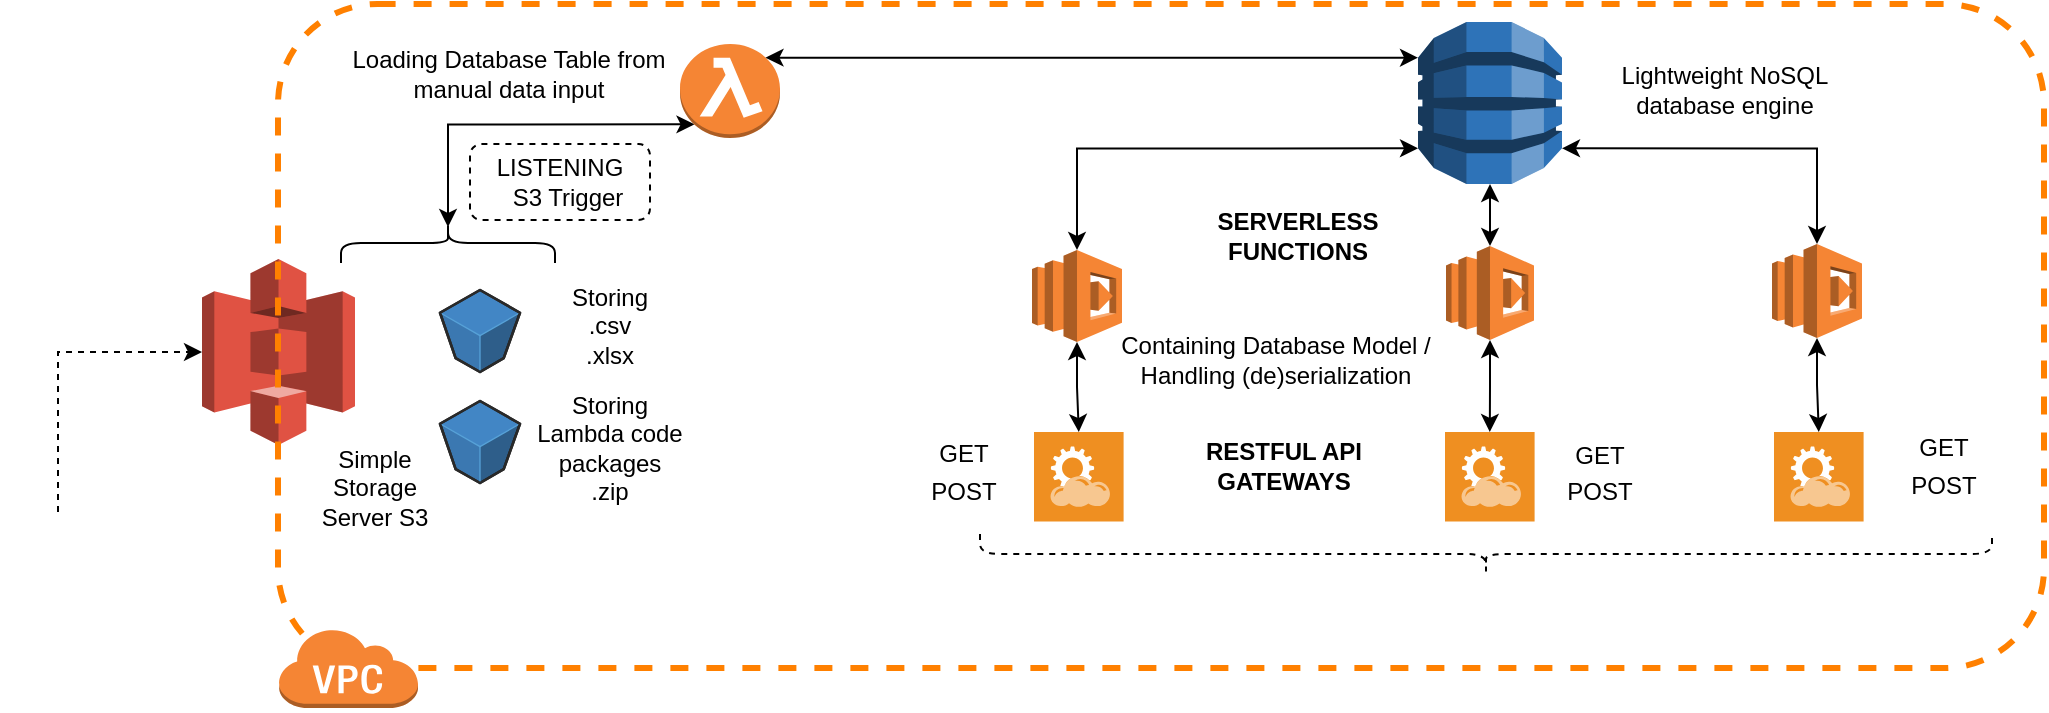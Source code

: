 <mxfile version="10.6.3" type="github"><diagram id="og_3NqgdnVunK4jBys6A" name="Page-1"><mxGraphModel dx="1025" dy="802" grid="1" gridSize="10" guides="1" tooltips="1" connect="1" arrows="1" fold="1" page="1" pageScale="1" pageWidth="827" pageHeight="1169" math="0" shadow="0"><root><mxCell id="0"/><mxCell id="1" parent="0"/><mxCell id="AIl8kiD1qdysonD3Qv9B-1" value="" style="outlineConnect=0;dashed=0;verticalLabelPosition=bottom;verticalAlign=top;align=center;html=1;shape=mxgraph.aws3.s3;fillColor=#E05243;gradientColor=none;strokeColor=#FF8000;strokeWidth=3;" vertex="1" parent="1"><mxGeometry x="201" y="155.5" width="76.5" height="93" as="geometry"/></mxCell><mxCell id="AIl8kiD1qdysonD3Qv9B-2" value="" style="verticalLabelPosition=bottom;html=1;verticalAlign=top;strokeWidth=1;align=center;outlineConnect=0;dashed=0;outlineConnect=0;shape=mxgraph.aws3d.s3Bucket;fillColor=#4286c5;strokeColor=#57A2D8;aspect=fixed;" vertex="1" parent="1"><mxGeometry x="320" y="171" width="40" height="41" as="geometry"/></mxCell><mxCell id="AIl8kiD1qdysonD3Qv9B-3" style="edgeStyle=orthogonalEdgeStyle;rounded=0;html=1;exitX=0.145;exitY=0.855;exitDx=0;exitDy=0;exitPerimeter=0;entryX=0.1;entryY=0.5;entryDx=0;entryDy=0;entryPerimeter=0;startArrow=classic;startFill=1;jettySize=auto;orthogonalLoop=1;" edge="1" parent="1" source="AIl8kiD1qdysonD3Qv9B-4" target="AIl8kiD1qdysonD3Qv9B-31"><mxGeometry relative="1" as="geometry"/></mxCell><mxCell id="AIl8kiD1qdysonD3Qv9B-4" value="" style="outlineConnect=0;dashed=0;verticalLabelPosition=bottom;verticalAlign=top;align=center;html=1;shape=mxgraph.aws3.lambda_function;fillColor=#F58534;gradientColor=none;strokeColor=#FF8000;strokeWidth=3;" vertex="1" parent="1"><mxGeometry x="440" y="48" width="50" height="47" as="geometry"/></mxCell><mxCell id="AIl8kiD1qdysonD3Qv9B-5" value="" style="shadow=0;dashed=0;html=1;strokeColor=none;fillColor=#EF8F21;labelPosition=center;verticalLabelPosition=bottom;verticalAlign=top;align=center;outlineConnect=0;shape=mxgraph.veeam.2d.restful_apis;" vertex="1" parent="1"><mxGeometry x="617" y="242" width="44.8" height="44.8" as="geometry"/></mxCell><mxCell id="AIl8kiD1qdysonD3Qv9B-6" value="" style="shadow=0;dashed=0;html=1;strokeColor=none;fillColor=#EF8F21;labelPosition=center;verticalLabelPosition=bottom;verticalAlign=top;align=center;outlineConnect=0;shape=mxgraph.veeam.2d.restful_apis;" vertex="1" parent="1"><mxGeometry x="822.5" y="242" width="44.8" height="44.8" as="geometry"/></mxCell><mxCell id="AIl8kiD1qdysonD3Qv9B-7" value="" style="shadow=0;dashed=0;html=1;strokeColor=none;fillColor=#EF8F21;labelPosition=center;verticalLabelPosition=bottom;verticalAlign=top;align=center;outlineConnect=0;shape=mxgraph.veeam.2d.restful_apis;" vertex="1" parent="1"><mxGeometry x="987" y="242" width="44.8" height="44.8" as="geometry"/></mxCell><mxCell id="AIl8kiD1qdysonD3Qv9B-8" style="edgeStyle=orthogonalEdgeStyle;rounded=0;html=1;exitX=0;exitY=0.22;exitDx=0;exitDy=0;exitPerimeter=0;entryX=0.855;entryY=0.145;entryDx=0;entryDy=0;entryPerimeter=0;startArrow=classic;startFill=1;jettySize=auto;orthogonalLoop=1;" edge="1" parent="1" source="AIl8kiD1qdysonD3Qv9B-9" target="AIl8kiD1qdysonD3Qv9B-4"><mxGeometry relative="1" as="geometry"/></mxCell><mxCell id="AIl8kiD1qdysonD3Qv9B-9" value="" style="outlineConnect=0;dashed=0;verticalLabelPosition=bottom;verticalAlign=top;align=center;html=1;shape=mxgraph.aws3.dynamo_db;fillColor=#2E73B8;gradientColor=none;strokeColor=#FF8000;strokeWidth=3;" vertex="1" parent="1"><mxGeometry x="809" y="37" width="72" height="81" as="geometry"/></mxCell><mxCell id="AIl8kiD1qdysonD3Qv9B-10" style="edgeStyle=orthogonalEdgeStyle;rounded=0;html=1;exitX=0.5;exitY=0;exitDx=0;exitDy=0;exitPerimeter=0;entryX=0;entryY=0.78;entryDx=0;entryDy=0;entryPerimeter=0;startArrow=classic;startFill=1;jettySize=auto;orthogonalLoop=1;" edge="1" parent="1" source="AIl8kiD1qdysonD3Qv9B-12" target="AIl8kiD1qdysonD3Qv9B-9"><mxGeometry relative="1" as="geometry"/></mxCell><mxCell id="AIl8kiD1qdysonD3Qv9B-11" style="edgeStyle=orthogonalEdgeStyle;rounded=0;html=1;exitX=0.5;exitY=1;exitDx=0;exitDy=0;exitPerimeter=0;startArrow=classic;startFill=1;jettySize=auto;orthogonalLoop=1;" edge="1" parent="1" source="AIl8kiD1qdysonD3Qv9B-12" target="AIl8kiD1qdysonD3Qv9B-5"><mxGeometry relative="1" as="geometry"/></mxCell><mxCell id="AIl8kiD1qdysonD3Qv9B-12" value="" style="outlineConnect=0;dashed=0;verticalLabelPosition=bottom;verticalAlign=top;align=center;html=1;shape=mxgraph.aws3.lambda;fillColor=#F58534;gradientColor=none;strokeColor=#FF8000;strokeWidth=3;" vertex="1" parent="1"><mxGeometry x="616" y="151" width="45" height="46" as="geometry"/></mxCell><mxCell id="AIl8kiD1qdysonD3Qv9B-13" style="edgeStyle=orthogonalEdgeStyle;rounded=0;html=1;exitX=0.5;exitY=0;exitDx=0;exitDy=0;exitPerimeter=0;entryX=0.5;entryY=1;entryDx=0;entryDy=0;entryPerimeter=0;startArrow=classic;startFill=1;jettySize=auto;orthogonalLoop=1;" edge="1" parent="1" source="AIl8kiD1qdysonD3Qv9B-15" target="AIl8kiD1qdysonD3Qv9B-9"><mxGeometry relative="1" as="geometry"/></mxCell><mxCell id="AIl8kiD1qdysonD3Qv9B-14" style="edgeStyle=orthogonalEdgeStyle;rounded=0;html=1;exitX=0.5;exitY=1;exitDx=0;exitDy=0;exitPerimeter=0;startArrow=classic;startFill=1;jettySize=auto;orthogonalLoop=1;" edge="1" parent="1" source="AIl8kiD1qdysonD3Qv9B-15" target="AIl8kiD1qdysonD3Qv9B-6"><mxGeometry relative="1" as="geometry"/></mxCell><mxCell id="AIl8kiD1qdysonD3Qv9B-15" value="" style="outlineConnect=0;dashed=0;verticalLabelPosition=bottom;verticalAlign=top;align=center;html=1;shape=mxgraph.aws3.lambda;fillColor=#F58534;gradientColor=none;strokeColor=#FF8000;strokeWidth=3;" vertex="1" parent="1"><mxGeometry x="823" y="149" width="44" height="47" as="geometry"/></mxCell><mxCell id="AIl8kiD1qdysonD3Qv9B-16" style="edgeStyle=orthogonalEdgeStyle;rounded=0;html=1;exitX=0.5;exitY=0;exitDx=0;exitDy=0;exitPerimeter=0;entryX=1;entryY=0.78;entryDx=0;entryDy=0;entryPerimeter=0;startArrow=classic;startFill=1;jettySize=auto;orthogonalLoop=1;" edge="1" parent="1" source="AIl8kiD1qdysonD3Qv9B-18" target="AIl8kiD1qdysonD3Qv9B-9"><mxGeometry relative="1" as="geometry"/></mxCell><mxCell id="AIl8kiD1qdysonD3Qv9B-17" style="edgeStyle=orthogonalEdgeStyle;rounded=0;html=1;exitX=0.5;exitY=1;exitDx=0;exitDy=0;exitPerimeter=0;startArrow=classic;startFill=1;jettySize=auto;orthogonalLoop=1;" edge="1" parent="1" source="AIl8kiD1qdysonD3Qv9B-18" target="AIl8kiD1qdysonD3Qv9B-7"><mxGeometry relative="1" as="geometry"/></mxCell><mxCell id="AIl8kiD1qdysonD3Qv9B-18" value="" style="outlineConnect=0;dashed=0;verticalLabelPosition=bottom;verticalAlign=top;align=center;html=1;shape=mxgraph.aws3.lambda;fillColor=#F58534;gradientColor=none;strokeColor=#FF8000;strokeWidth=3;" vertex="1" parent="1"><mxGeometry x="986" y="148" width="45" height="47" as="geometry"/></mxCell><mxCell id="AIl8kiD1qdysonD3Qv9B-19" value="" style="verticalLabelPosition=bottom;html=1;verticalAlign=top;strokeWidth=1;align=center;outlineConnect=0;dashed=0;outlineConnect=0;shape=mxgraph.aws3d.s3Bucket;fillColor=#4286c5;strokeColor=#57A2D8;aspect=fixed;" vertex="1" parent="1"><mxGeometry x="320" y="226.5" width="40" height="41" as="geometry"/></mxCell><mxCell id="AIl8kiD1qdysonD3Qv9B-20" value="" style="shape=curlyBracket;whiteSpace=wrap;html=1;rounded=1;dashed=1;strokeColor=#000000;strokeWidth=1;fillColor=none;rotation=-90;" vertex="1" parent="1"><mxGeometry x="833" y="50" width="20" height="506" as="geometry"/></mxCell><mxCell id="AIl8kiD1qdysonD3Qv9B-21" value="GET" style="text;html=1;strokeColor=none;fillColor=none;align=center;verticalAlign=middle;whiteSpace=wrap;rounded=0;dashed=1;" vertex="1" parent="1"><mxGeometry x="562" y="243" width="40" height="20" as="geometry"/></mxCell><mxCell id="AIl8kiD1qdysonD3Qv9B-22" value="POST" style="text;html=1;strokeColor=none;fillColor=none;align=center;verticalAlign=middle;whiteSpace=wrap;rounded=0;dashed=1;" vertex="1" parent="1"><mxGeometry x="551" y="261.5" width="62" height="20" as="geometry"/></mxCell><mxCell id="AIl8kiD1qdysonD3Qv9B-23" value="GET" style="text;html=1;strokeColor=none;fillColor=none;align=center;verticalAlign=middle;whiteSpace=wrap;rounded=0;dashed=1;" vertex="1" parent="1"><mxGeometry x="880" y="243.5" width="40" height="20" as="geometry"/></mxCell><mxCell id="AIl8kiD1qdysonD3Qv9B-24" value="POST" style="text;html=1;strokeColor=none;fillColor=none;align=center;verticalAlign=middle;whiteSpace=wrap;rounded=0;dashed=1;" vertex="1" parent="1"><mxGeometry x="869" y="262" width="62" height="20" as="geometry"/></mxCell><mxCell id="AIl8kiD1qdysonD3Qv9B-25" value="GET" style="text;html=1;strokeColor=none;fillColor=none;align=center;verticalAlign=middle;whiteSpace=wrap;rounded=0;dashed=1;" vertex="1" parent="1"><mxGeometry x="1052" y="240" width="40" height="20" as="geometry"/></mxCell><mxCell id="AIl8kiD1qdysonD3Qv9B-26" value="POST" style="text;html=1;strokeColor=none;fillColor=none;align=center;verticalAlign=middle;whiteSpace=wrap;rounded=0;dashed=1;" vertex="1" parent="1"><mxGeometry x="1041" y="258.5" width="62" height="20" as="geometry"/></mxCell><mxCell id="AIl8kiD1qdysonD3Qv9B-27" value="&lt;b&gt;SERVERLESS FUNCTIONS&lt;/b&gt;" style="text;html=1;strokeColor=none;fillColor=none;align=center;verticalAlign=middle;whiteSpace=wrap;rounded=0;" vertex="1" parent="1"><mxGeometry x="696" y="113.5" width="106" height="61" as="geometry"/></mxCell><mxCell id="AIl8kiD1qdysonD3Qv9B-28" value="Containing Database Model / Handling (de)serialization" style="text;html=1;strokeColor=none;fillColor=none;align=center;verticalAlign=middle;whiteSpace=wrap;rounded=0;" vertex="1" parent="1"><mxGeometry x="655" y="174" width="166" height="64" as="geometry"/></mxCell><mxCell id="AIl8kiD1qdysonD3Qv9B-29" value="Loading Database Table from manual data input" style="text;html=1;strokeColor=none;fillColor=none;align=center;verticalAlign=middle;whiteSpace=wrap;rounded=0;dashed=1;" vertex="1" parent="1"><mxGeometry x="267.5" y="44.5" width="173" height="37" as="geometry"/></mxCell><mxCell id="AIl8kiD1qdysonD3Qv9B-30" value="&lt;div align=&quot;right&quot;&gt;LISTENING&lt;br&gt;S3 Trigger&lt;/div&gt;" style="rounded=1;whiteSpace=wrap;html=1;dashed=1;strokeColor=#000000;strokeWidth=1;fillColor=none;align=center;" vertex="1" parent="1"><mxGeometry x="335" y="98" width="90" height="38" as="geometry"/></mxCell><mxCell id="AIl8kiD1qdysonD3Qv9B-31" value="" style="shape=curlyBracket;whiteSpace=wrap;html=1;rounded=1;strokeColor=#000000;strokeWidth=1;fillColor=none;align=left;rotation=90;" vertex="1" parent="1"><mxGeometry x="314" y="94" width="20" height="107" as="geometry"/></mxCell><mxCell id="AIl8kiD1qdysonD3Qv9B-32" value="Storing&lt;br&gt;.csv&lt;br&gt;.xlsx" style="text;html=1;strokeColor=none;fillColor=none;align=center;verticalAlign=middle;whiteSpace=wrap;rounded=0;" vertex="1" parent="1"><mxGeometry x="380" y="166" width="50" height="46" as="geometry"/></mxCell><mxCell id="AIl8kiD1qdysonD3Qv9B-33" value="Storing &lt;br&gt;Lambda code packages&lt;br&gt;.zip" style="text;html=1;strokeColor=none;fillColor=none;align=center;verticalAlign=middle;whiteSpace=wrap;rounded=0;" vertex="1" parent="1"><mxGeometry x="365" y="206.5" width="80" height="87" as="geometry"/></mxCell><mxCell id="AIl8kiD1qdysonD3Qv9B-37" value="Lightweight NoSQL database engine" style="text;html=1;strokeColor=none;fillColor=none;align=center;verticalAlign=middle;whiteSpace=wrap;rounded=0;" vertex="1" parent="1"><mxGeometry x="891" y="54" width="143" height="34" as="geometry"/></mxCell><mxCell id="AIl8kiD1qdysonD3Qv9B-38" value="Simple&lt;br&gt;Storage&lt;br&gt;Server S3" style="text;html=1;strokeColor=none;fillColor=none;align=center;verticalAlign=middle;whiteSpace=wrap;rounded=0;dashed=1;" vertex="1" parent="1"><mxGeometry x="255" y="243.5" width="65" height="52" as="geometry"/></mxCell><mxCell id="AIl8kiD1qdysonD3Qv9B-39" value="&lt;b&gt;RESTFUL API GATEWAYS&lt;/b&gt;" style="text;html=1;strokeColor=none;fillColor=none;align=center;verticalAlign=middle;whiteSpace=wrap;rounded=0;" vertex="1" parent="1"><mxGeometry x="689" y="228" width="106" height="61" as="geometry"/></mxCell><mxCell id="AIl8kiD1qdysonD3Qv9B-42" value="" style="rounded=1;whiteSpace=wrap;html=1;fillColor=none;strokeWidth=3;dashed=1;strokeColor=#FF8000;" vertex="1" parent="1"><mxGeometry x="239" y="28" width="883" height="332" as="geometry"/></mxCell><mxCell id="AIl8kiD1qdysonD3Qv9B-43" value="" style="outlineConnect=0;dashed=0;verticalLabelPosition=bottom;verticalAlign=top;align=center;html=1;shape=mxgraph.aws3.virtual_private_cloud;fillColor=#F58534;gradientColor=none;strokeColor=#FF8000;strokeWidth=3;" vertex="1" parent="1"><mxGeometry x="239" y="340" width="70" height="40" as="geometry"/></mxCell><mxCell id="AIl8kiD1qdysonD3Qv9B-48" style="edgeStyle=orthogonalEdgeStyle;rounded=0;orthogonalLoop=1;jettySize=auto;html=1;exitX=0.5;exitY=0;exitDx=0;exitDy=0;entryX=0;entryY=0.5;entryDx=0;entryDy=0;entryPerimeter=0;dashed=1;" edge="1" parent="1" source="AIl8kiD1qdysonD3Qv9B-44" target="AIl8kiD1qdysonD3Qv9B-1"><mxGeometry relative="1" as="geometry"/></mxCell><mxCell id="AIl8kiD1qdysonD3Qv9B-44" value="" style="shape=image;html=1;verticalAlign=top;verticalLabelPosition=bottom;labelBackgroundColor=#ffffff;imageAspect=0;aspect=fixed;image=https://cdn1.iconfinder.com/data/icons/file-extension-vol-1-1/48/Xlsx_file_extension_spreadsheet-128.png;strokeColor=#000000;strokeWidth=1;fillColor=none;align=left;" vertex="1" parent="1"><mxGeometry x="100" y="282" width="58" height="58" as="geometry"/></mxCell><mxCell id="AIl8kiD1qdysonD3Qv9B-46" value="" style="shape=image;html=1;verticalAlign=top;verticalLabelPosition=bottom;labelBackgroundColor=#ffffff;imageAspect=0;aspect=fixed;image=https://cdn2.iconfinder.com/data/icons/file-formats-10/614/20_-_CSV-128.png;strokeColor=#000000;strokeWidth=1;fillColor=none;align=left;" vertex="1" parent="1"><mxGeometry x="129" y="305" width="65" height="65" as="geometry"/></mxCell></root></mxGraphModel></diagram></mxfile>